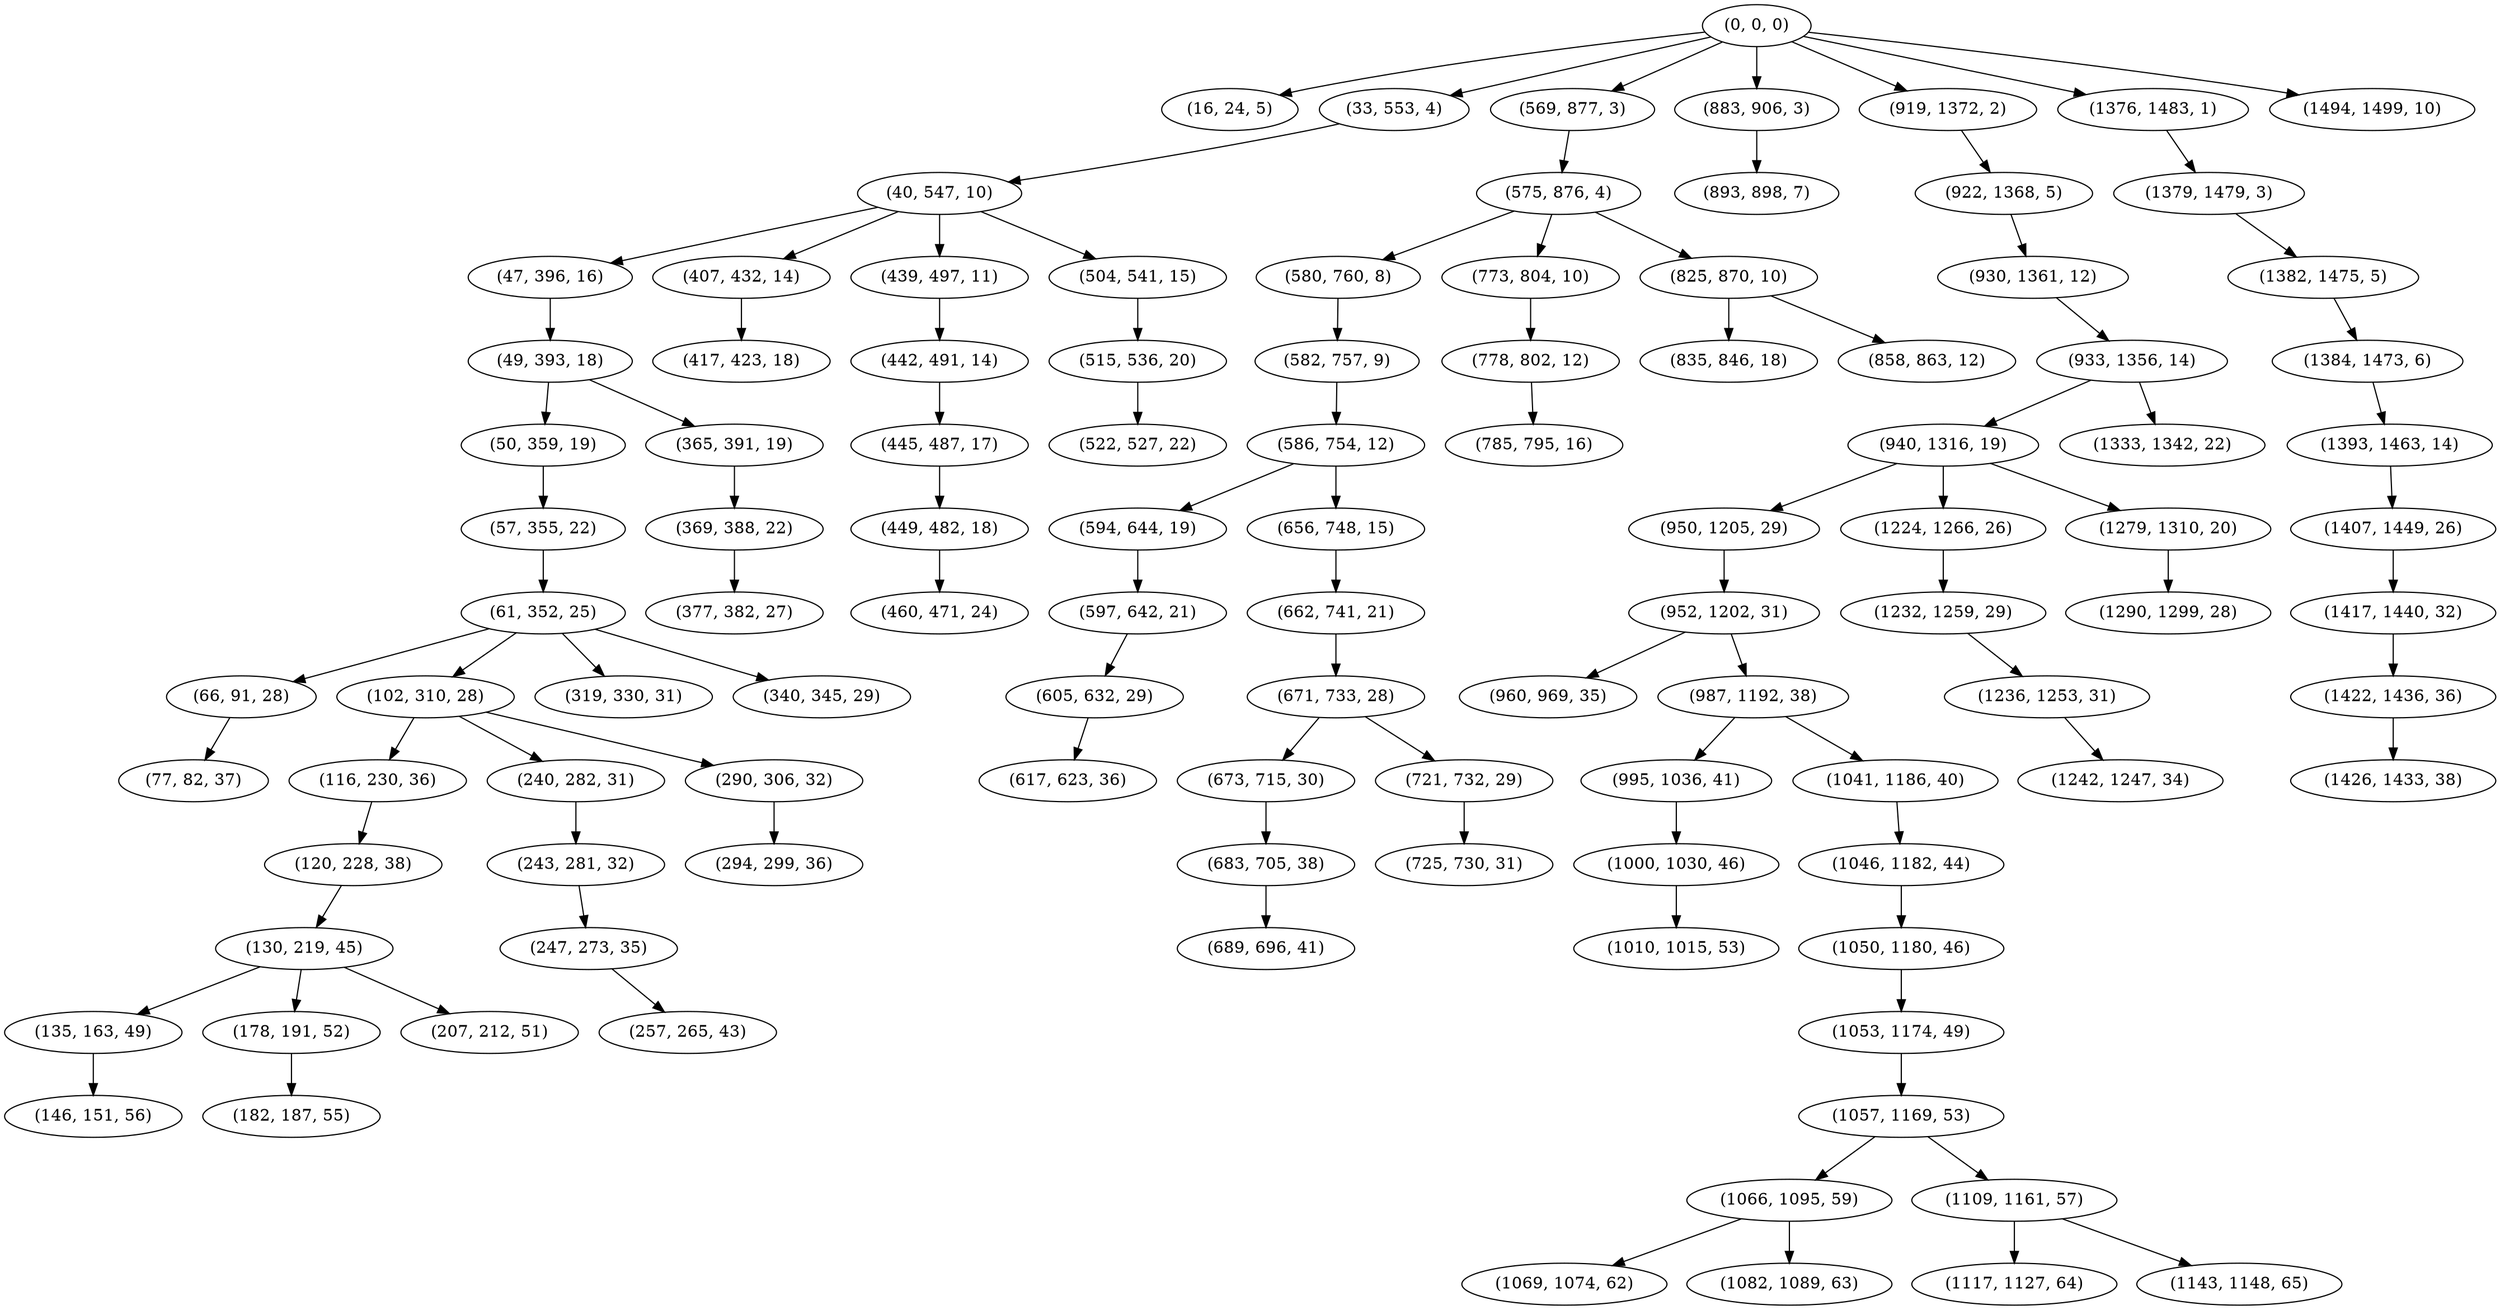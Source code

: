 digraph tree {
    "(0, 0, 0)";
    "(16, 24, 5)";
    "(33, 553, 4)";
    "(40, 547, 10)";
    "(47, 396, 16)";
    "(49, 393, 18)";
    "(50, 359, 19)";
    "(57, 355, 22)";
    "(61, 352, 25)";
    "(66, 91, 28)";
    "(77, 82, 37)";
    "(102, 310, 28)";
    "(116, 230, 36)";
    "(120, 228, 38)";
    "(130, 219, 45)";
    "(135, 163, 49)";
    "(146, 151, 56)";
    "(178, 191, 52)";
    "(182, 187, 55)";
    "(207, 212, 51)";
    "(240, 282, 31)";
    "(243, 281, 32)";
    "(247, 273, 35)";
    "(257, 265, 43)";
    "(290, 306, 32)";
    "(294, 299, 36)";
    "(319, 330, 31)";
    "(340, 345, 29)";
    "(365, 391, 19)";
    "(369, 388, 22)";
    "(377, 382, 27)";
    "(407, 432, 14)";
    "(417, 423, 18)";
    "(439, 497, 11)";
    "(442, 491, 14)";
    "(445, 487, 17)";
    "(449, 482, 18)";
    "(460, 471, 24)";
    "(504, 541, 15)";
    "(515, 536, 20)";
    "(522, 527, 22)";
    "(569, 877, 3)";
    "(575, 876, 4)";
    "(580, 760, 8)";
    "(582, 757, 9)";
    "(586, 754, 12)";
    "(594, 644, 19)";
    "(597, 642, 21)";
    "(605, 632, 29)";
    "(617, 623, 36)";
    "(656, 748, 15)";
    "(662, 741, 21)";
    "(671, 733, 28)";
    "(673, 715, 30)";
    "(683, 705, 38)";
    "(689, 696, 41)";
    "(721, 732, 29)";
    "(725, 730, 31)";
    "(773, 804, 10)";
    "(778, 802, 12)";
    "(785, 795, 16)";
    "(825, 870, 10)";
    "(835, 846, 18)";
    "(858, 863, 12)";
    "(883, 906, 3)";
    "(893, 898, 7)";
    "(919, 1372, 2)";
    "(922, 1368, 5)";
    "(930, 1361, 12)";
    "(933, 1356, 14)";
    "(940, 1316, 19)";
    "(950, 1205, 29)";
    "(952, 1202, 31)";
    "(960, 969, 35)";
    "(987, 1192, 38)";
    "(995, 1036, 41)";
    "(1000, 1030, 46)";
    "(1010, 1015, 53)";
    "(1041, 1186, 40)";
    "(1046, 1182, 44)";
    "(1050, 1180, 46)";
    "(1053, 1174, 49)";
    "(1057, 1169, 53)";
    "(1066, 1095, 59)";
    "(1069, 1074, 62)";
    "(1082, 1089, 63)";
    "(1109, 1161, 57)";
    "(1117, 1127, 64)";
    "(1143, 1148, 65)";
    "(1224, 1266, 26)";
    "(1232, 1259, 29)";
    "(1236, 1253, 31)";
    "(1242, 1247, 34)";
    "(1279, 1310, 20)";
    "(1290, 1299, 28)";
    "(1333, 1342, 22)";
    "(1376, 1483, 1)";
    "(1379, 1479, 3)";
    "(1382, 1475, 5)";
    "(1384, 1473, 6)";
    "(1393, 1463, 14)";
    "(1407, 1449, 26)";
    "(1417, 1440, 32)";
    "(1422, 1436, 36)";
    "(1426, 1433, 38)";
    "(1494, 1499, 10)";
    "(0, 0, 0)" -> "(16, 24, 5)";
    "(0, 0, 0)" -> "(33, 553, 4)";
    "(0, 0, 0)" -> "(569, 877, 3)";
    "(0, 0, 0)" -> "(883, 906, 3)";
    "(0, 0, 0)" -> "(919, 1372, 2)";
    "(0, 0, 0)" -> "(1376, 1483, 1)";
    "(0, 0, 0)" -> "(1494, 1499, 10)";
    "(33, 553, 4)" -> "(40, 547, 10)";
    "(40, 547, 10)" -> "(47, 396, 16)";
    "(40, 547, 10)" -> "(407, 432, 14)";
    "(40, 547, 10)" -> "(439, 497, 11)";
    "(40, 547, 10)" -> "(504, 541, 15)";
    "(47, 396, 16)" -> "(49, 393, 18)";
    "(49, 393, 18)" -> "(50, 359, 19)";
    "(49, 393, 18)" -> "(365, 391, 19)";
    "(50, 359, 19)" -> "(57, 355, 22)";
    "(57, 355, 22)" -> "(61, 352, 25)";
    "(61, 352, 25)" -> "(66, 91, 28)";
    "(61, 352, 25)" -> "(102, 310, 28)";
    "(61, 352, 25)" -> "(319, 330, 31)";
    "(61, 352, 25)" -> "(340, 345, 29)";
    "(66, 91, 28)" -> "(77, 82, 37)";
    "(102, 310, 28)" -> "(116, 230, 36)";
    "(102, 310, 28)" -> "(240, 282, 31)";
    "(102, 310, 28)" -> "(290, 306, 32)";
    "(116, 230, 36)" -> "(120, 228, 38)";
    "(120, 228, 38)" -> "(130, 219, 45)";
    "(130, 219, 45)" -> "(135, 163, 49)";
    "(130, 219, 45)" -> "(178, 191, 52)";
    "(130, 219, 45)" -> "(207, 212, 51)";
    "(135, 163, 49)" -> "(146, 151, 56)";
    "(178, 191, 52)" -> "(182, 187, 55)";
    "(240, 282, 31)" -> "(243, 281, 32)";
    "(243, 281, 32)" -> "(247, 273, 35)";
    "(247, 273, 35)" -> "(257, 265, 43)";
    "(290, 306, 32)" -> "(294, 299, 36)";
    "(365, 391, 19)" -> "(369, 388, 22)";
    "(369, 388, 22)" -> "(377, 382, 27)";
    "(407, 432, 14)" -> "(417, 423, 18)";
    "(439, 497, 11)" -> "(442, 491, 14)";
    "(442, 491, 14)" -> "(445, 487, 17)";
    "(445, 487, 17)" -> "(449, 482, 18)";
    "(449, 482, 18)" -> "(460, 471, 24)";
    "(504, 541, 15)" -> "(515, 536, 20)";
    "(515, 536, 20)" -> "(522, 527, 22)";
    "(569, 877, 3)" -> "(575, 876, 4)";
    "(575, 876, 4)" -> "(580, 760, 8)";
    "(575, 876, 4)" -> "(773, 804, 10)";
    "(575, 876, 4)" -> "(825, 870, 10)";
    "(580, 760, 8)" -> "(582, 757, 9)";
    "(582, 757, 9)" -> "(586, 754, 12)";
    "(586, 754, 12)" -> "(594, 644, 19)";
    "(586, 754, 12)" -> "(656, 748, 15)";
    "(594, 644, 19)" -> "(597, 642, 21)";
    "(597, 642, 21)" -> "(605, 632, 29)";
    "(605, 632, 29)" -> "(617, 623, 36)";
    "(656, 748, 15)" -> "(662, 741, 21)";
    "(662, 741, 21)" -> "(671, 733, 28)";
    "(671, 733, 28)" -> "(673, 715, 30)";
    "(671, 733, 28)" -> "(721, 732, 29)";
    "(673, 715, 30)" -> "(683, 705, 38)";
    "(683, 705, 38)" -> "(689, 696, 41)";
    "(721, 732, 29)" -> "(725, 730, 31)";
    "(773, 804, 10)" -> "(778, 802, 12)";
    "(778, 802, 12)" -> "(785, 795, 16)";
    "(825, 870, 10)" -> "(835, 846, 18)";
    "(825, 870, 10)" -> "(858, 863, 12)";
    "(883, 906, 3)" -> "(893, 898, 7)";
    "(919, 1372, 2)" -> "(922, 1368, 5)";
    "(922, 1368, 5)" -> "(930, 1361, 12)";
    "(930, 1361, 12)" -> "(933, 1356, 14)";
    "(933, 1356, 14)" -> "(940, 1316, 19)";
    "(933, 1356, 14)" -> "(1333, 1342, 22)";
    "(940, 1316, 19)" -> "(950, 1205, 29)";
    "(940, 1316, 19)" -> "(1224, 1266, 26)";
    "(940, 1316, 19)" -> "(1279, 1310, 20)";
    "(950, 1205, 29)" -> "(952, 1202, 31)";
    "(952, 1202, 31)" -> "(960, 969, 35)";
    "(952, 1202, 31)" -> "(987, 1192, 38)";
    "(987, 1192, 38)" -> "(995, 1036, 41)";
    "(987, 1192, 38)" -> "(1041, 1186, 40)";
    "(995, 1036, 41)" -> "(1000, 1030, 46)";
    "(1000, 1030, 46)" -> "(1010, 1015, 53)";
    "(1041, 1186, 40)" -> "(1046, 1182, 44)";
    "(1046, 1182, 44)" -> "(1050, 1180, 46)";
    "(1050, 1180, 46)" -> "(1053, 1174, 49)";
    "(1053, 1174, 49)" -> "(1057, 1169, 53)";
    "(1057, 1169, 53)" -> "(1066, 1095, 59)";
    "(1057, 1169, 53)" -> "(1109, 1161, 57)";
    "(1066, 1095, 59)" -> "(1069, 1074, 62)";
    "(1066, 1095, 59)" -> "(1082, 1089, 63)";
    "(1109, 1161, 57)" -> "(1117, 1127, 64)";
    "(1109, 1161, 57)" -> "(1143, 1148, 65)";
    "(1224, 1266, 26)" -> "(1232, 1259, 29)";
    "(1232, 1259, 29)" -> "(1236, 1253, 31)";
    "(1236, 1253, 31)" -> "(1242, 1247, 34)";
    "(1279, 1310, 20)" -> "(1290, 1299, 28)";
    "(1376, 1483, 1)" -> "(1379, 1479, 3)";
    "(1379, 1479, 3)" -> "(1382, 1475, 5)";
    "(1382, 1475, 5)" -> "(1384, 1473, 6)";
    "(1384, 1473, 6)" -> "(1393, 1463, 14)";
    "(1393, 1463, 14)" -> "(1407, 1449, 26)";
    "(1407, 1449, 26)" -> "(1417, 1440, 32)";
    "(1417, 1440, 32)" -> "(1422, 1436, 36)";
    "(1422, 1436, 36)" -> "(1426, 1433, 38)";
}
